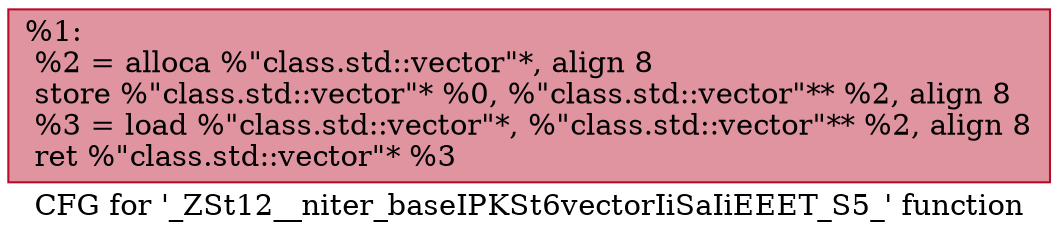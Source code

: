 digraph "CFG for '_ZSt12__niter_baseIPKSt6vectorIiSaIiEEET_S5_' function" {
	label="CFG for '_ZSt12__niter_baseIPKSt6vectorIiSaIiEEET_S5_' function";

	Node0x559aeab79a60 [shape=record,color="#b70d28ff", style=filled, fillcolor="#b70d2870",label="{%1:\l  %2 = alloca %\"class.std::vector\"*, align 8\l  store %\"class.std::vector\"* %0, %\"class.std::vector\"** %2, align 8\l  %3 = load %\"class.std::vector\"*, %\"class.std::vector\"** %2, align 8\l  ret %\"class.std::vector\"* %3\l}"];
}
